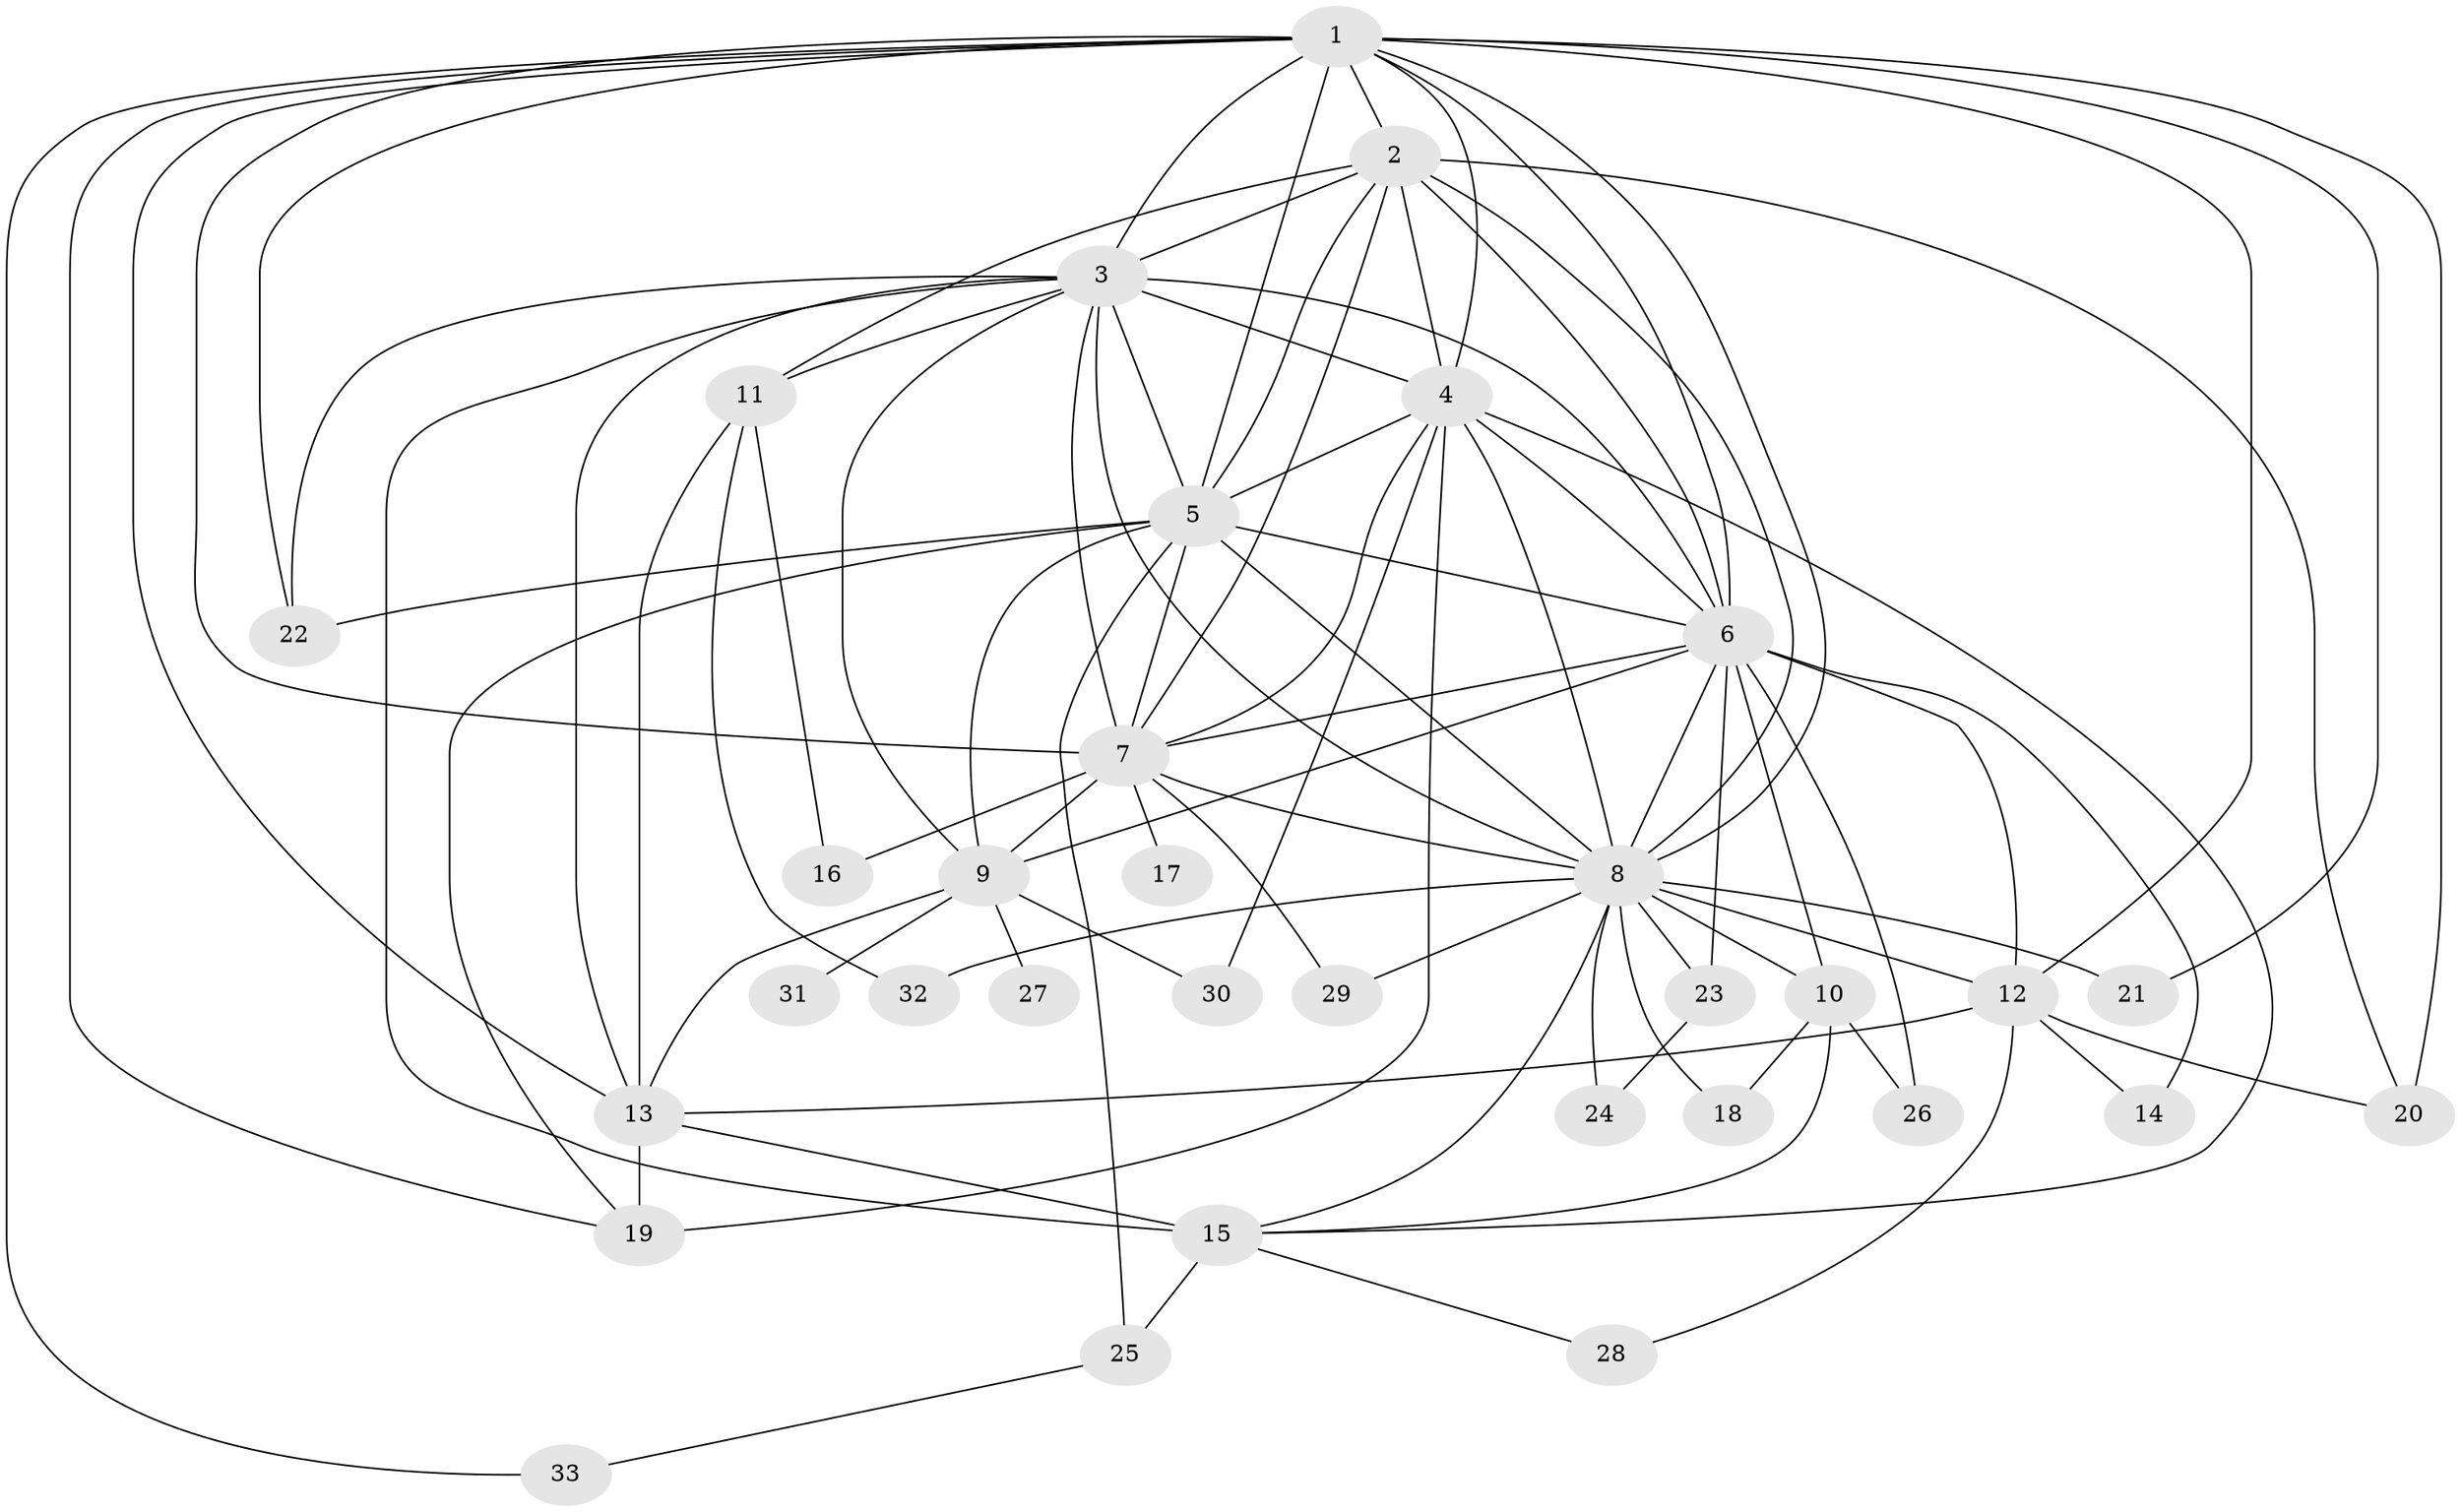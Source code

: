 // original degree distribution, {18: 0.015151515151515152, 16: 0.030303030303030304, 22: 0.015151515151515152, 13: 0.015151515151515152, 14: 0.030303030303030304, 15: 0.015151515151515152, 11: 0.015151515151515152, 20: 0.015151515151515152, 7: 0.030303030303030304, 5: 0.030303030303030304, 6: 0.015151515151515152, 8: 0.015151515151515152, 4: 0.045454545454545456, 2: 0.5454545454545454, 3: 0.16666666666666666}
// Generated by graph-tools (version 1.1) at 2025/34/03/09/25 02:34:56]
// undirected, 33 vertices, 88 edges
graph export_dot {
graph [start="1"]
  node [color=gray90,style=filled];
  1;
  2;
  3;
  4;
  5;
  6;
  7;
  8;
  9;
  10;
  11;
  12;
  13;
  14;
  15;
  16;
  17;
  18;
  19;
  20;
  21;
  22;
  23;
  24;
  25;
  26;
  27;
  28;
  29;
  30;
  31;
  32;
  33;
  1 -- 2 [weight=1.0];
  1 -- 3 [weight=3.0];
  1 -- 4 [weight=2.0];
  1 -- 5 [weight=1.0];
  1 -- 6 [weight=1.0];
  1 -- 7 [weight=1.0];
  1 -- 8 [weight=1.0];
  1 -- 12 [weight=1.0];
  1 -- 13 [weight=1.0];
  1 -- 19 [weight=1.0];
  1 -- 20 [weight=2.0];
  1 -- 21 [weight=1.0];
  1 -- 22 [weight=1.0];
  1 -- 33 [weight=1.0];
  2 -- 3 [weight=3.0];
  2 -- 4 [weight=2.0];
  2 -- 5 [weight=2.0];
  2 -- 6 [weight=4.0];
  2 -- 7 [weight=1.0];
  2 -- 8 [weight=1.0];
  2 -- 11 [weight=1.0];
  2 -- 20 [weight=1.0];
  3 -- 4 [weight=4.0];
  3 -- 5 [weight=2.0];
  3 -- 6 [weight=3.0];
  3 -- 7 [weight=4.0];
  3 -- 8 [weight=3.0];
  3 -- 9 [weight=1.0];
  3 -- 11 [weight=3.0];
  3 -- 13 [weight=2.0];
  3 -- 15 [weight=5.0];
  3 -- 22 [weight=1.0];
  4 -- 5 [weight=2.0];
  4 -- 6 [weight=2.0];
  4 -- 7 [weight=2.0];
  4 -- 8 [weight=2.0];
  4 -- 15 [weight=1.0];
  4 -- 19 [weight=2.0];
  4 -- 30 [weight=1.0];
  5 -- 6 [weight=1.0];
  5 -- 7 [weight=1.0];
  5 -- 8 [weight=1.0];
  5 -- 9 [weight=1.0];
  5 -- 19 [weight=1.0];
  5 -- 22 [weight=1.0];
  5 -- 25 [weight=1.0];
  6 -- 7 [weight=1.0];
  6 -- 8 [weight=3.0];
  6 -- 9 [weight=1.0];
  6 -- 10 [weight=1.0];
  6 -- 12 [weight=1.0];
  6 -- 14 [weight=1.0];
  6 -- 23 [weight=1.0];
  6 -- 26 [weight=1.0];
  7 -- 8 [weight=1.0];
  7 -- 9 [weight=1.0];
  7 -- 16 [weight=1.0];
  7 -- 17 [weight=1.0];
  7 -- 29 [weight=1.0];
  8 -- 10 [weight=1.0];
  8 -- 12 [weight=1.0];
  8 -- 15 [weight=1.0];
  8 -- 18 [weight=1.0];
  8 -- 21 [weight=1.0];
  8 -- 23 [weight=1.0];
  8 -- 24 [weight=1.0];
  8 -- 29 [weight=1.0];
  8 -- 32 [weight=1.0];
  9 -- 13 [weight=1.0];
  9 -- 27 [weight=2.0];
  9 -- 30 [weight=1.0];
  9 -- 31 [weight=1.0];
  10 -- 15 [weight=2.0];
  10 -- 18 [weight=1.0];
  10 -- 26 [weight=1.0];
  11 -- 13 [weight=1.0];
  11 -- 16 [weight=1.0];
  11 -- 32 [weight=1.0];
  12 -- 13 [weight=1.0];
  12 -- 14 [weight=1.0];
  12 -- 20 [weight=1.0];
  12 -- 28 [weight=1.0];
  13 -- 15 [weight=1.0];
  13 -- 19 [weight=2.0];
  15 -- 25 [weight=1.0];
  15 -- 28 [weight=1.0];
  23 -- 24 [weight=1.0];
  25 -- 33 [weight=1.0];
}
